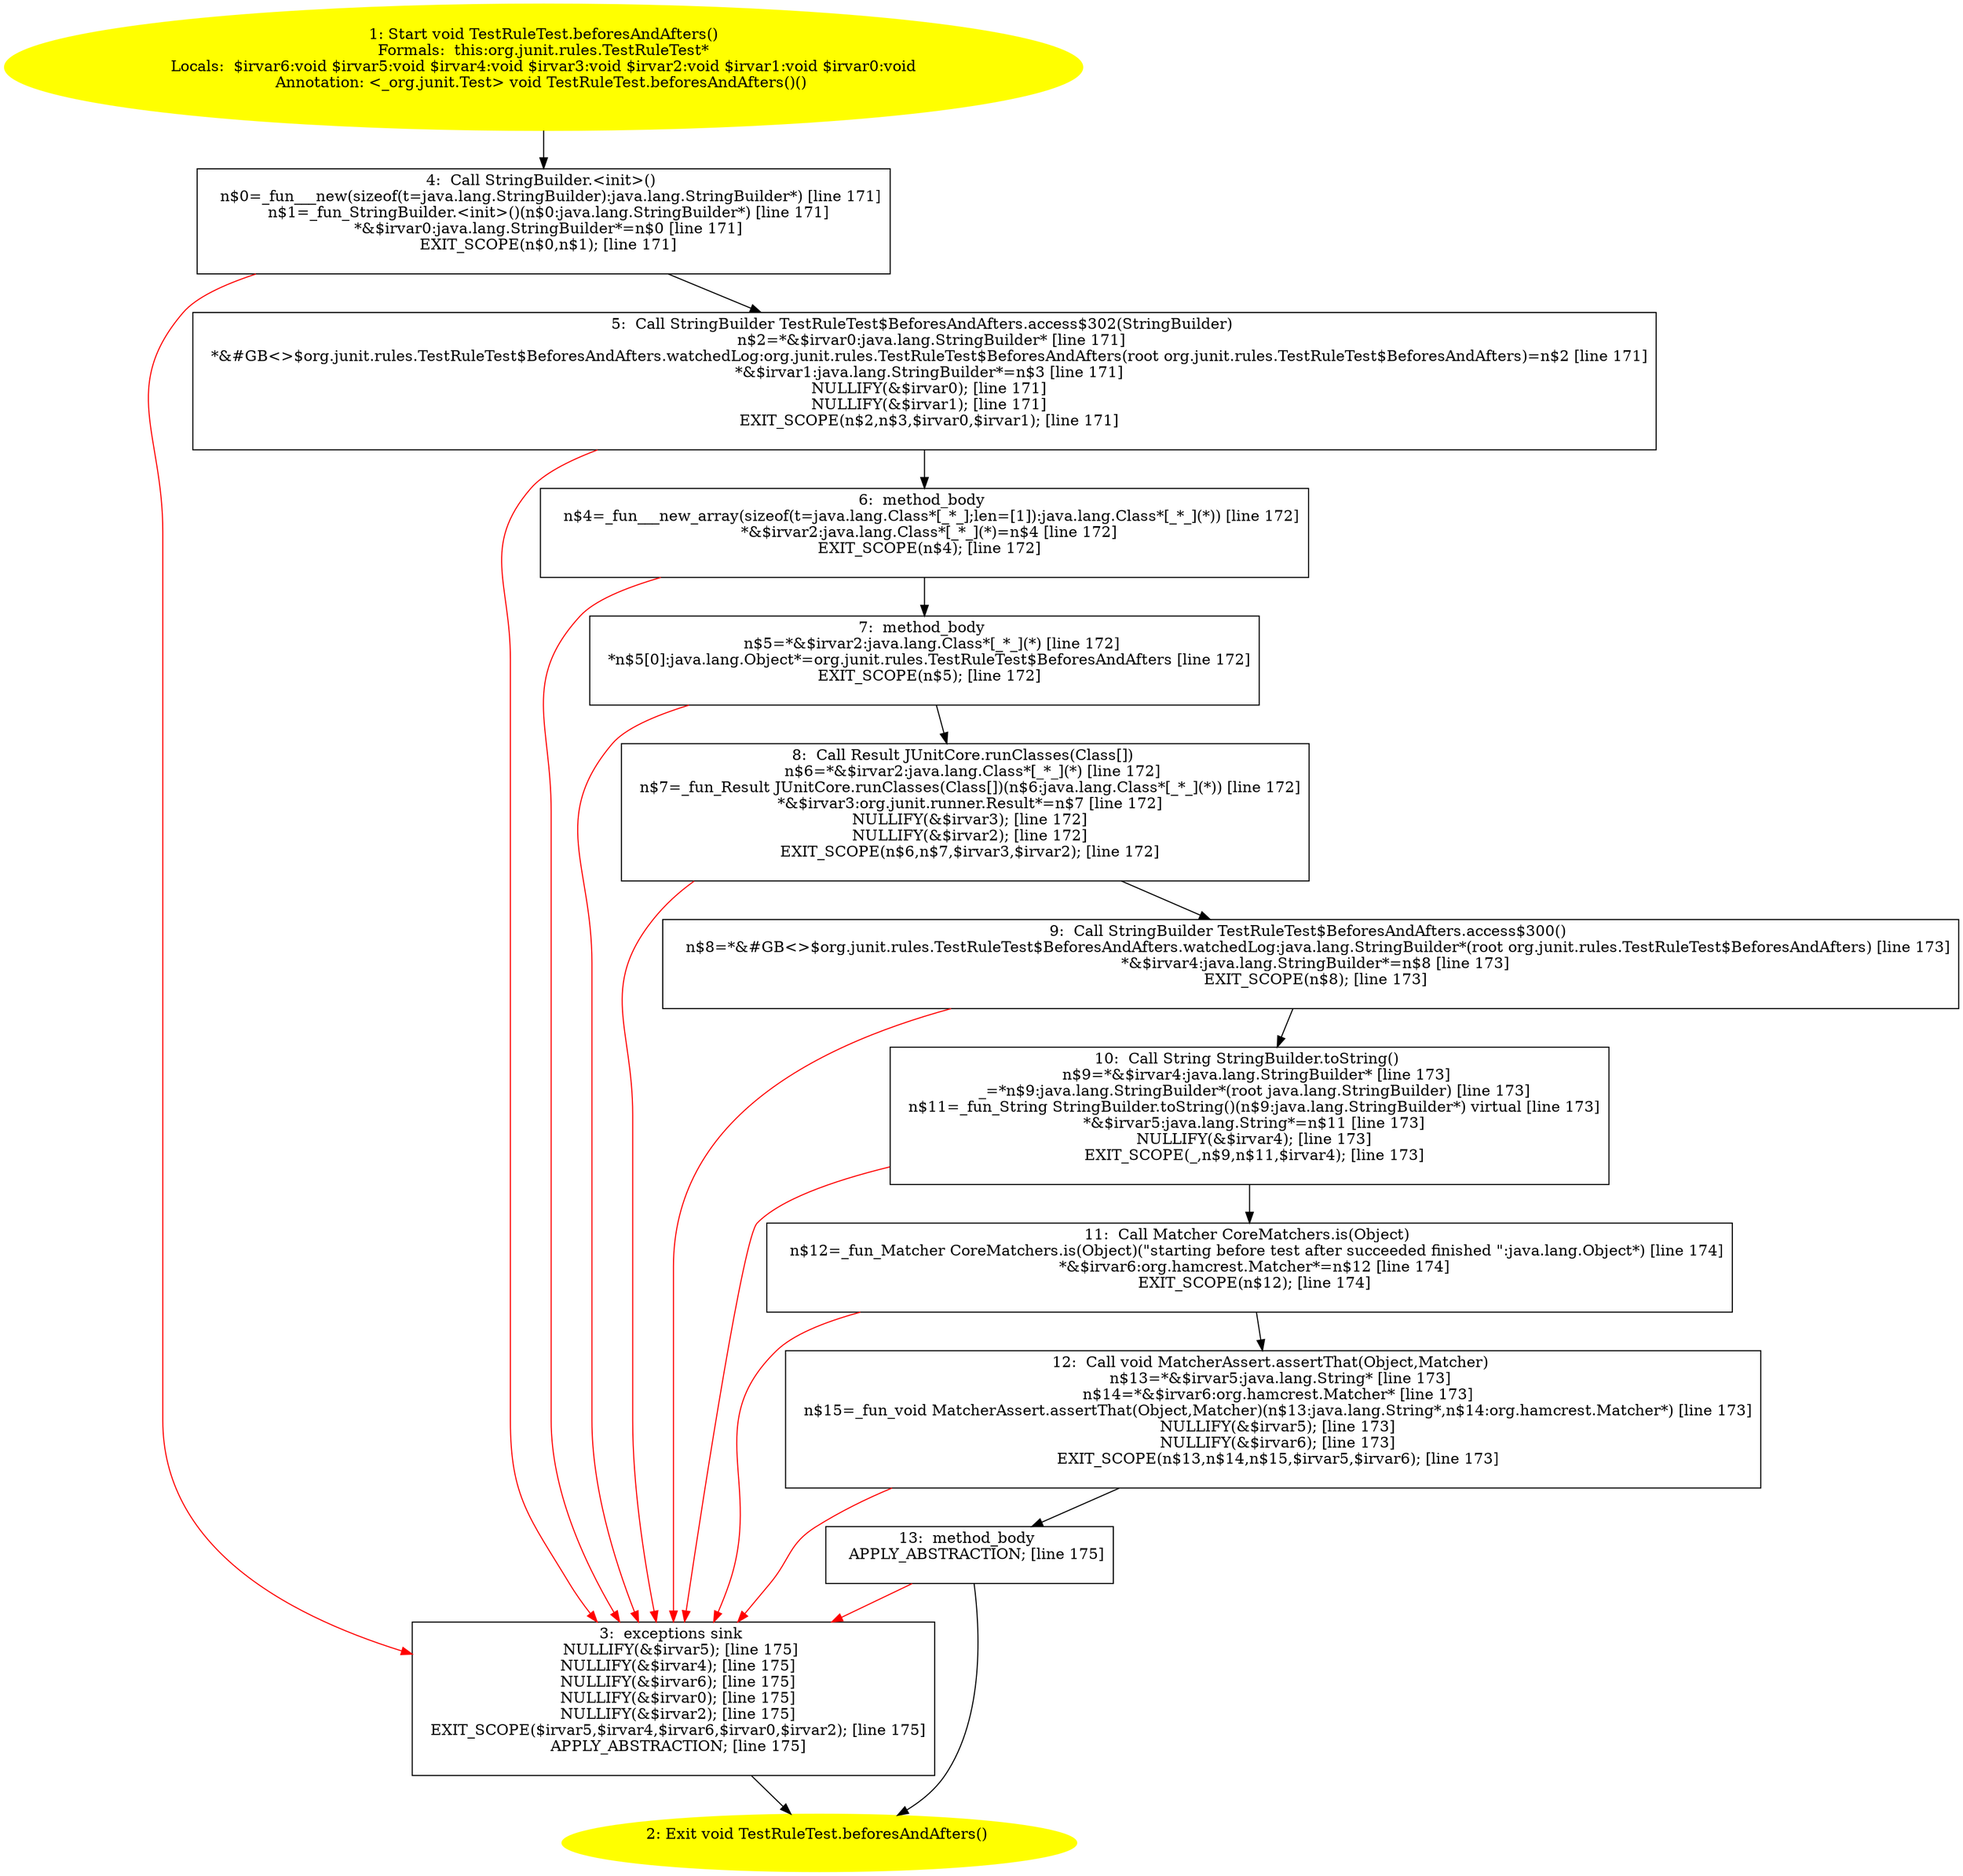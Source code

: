 /* @generated */
digraph cfg {
"org.junit.rules.TestRuleTest.beforesAndAfters():void.1e62067d849d31ae71ca0e9c19653e1c_1" [label="1: Start void TestRuleTest.beforesAndAfters()\nFormals:  this:org.junit.rules.TestRuleTest*\nLocals:  $irvar6:void $irvar5:void $irvar4:void $irvar3:void $irvar2:void $irvar1:void $irvar0:void\nAnnotation: <_org.junit.Test> void TestRuleTest.beforesAndAfters()() \n  " color=yellow style=filled]
	

	 "org.junit.rules.TestRuleTest.beforesAndAfters():void.1e62067d849d31ae71ca0e9c19653e1c_1" -> "org.junit.rules.TestRuleTest.beforesAndAfters():void.1e62067d849d31ae71ca0e9c19653e1c_4" ;
"org.junit.rules.TestRuleTest.beforesAndAfters():void.1e62067d849d31ae71ca0e9c19653e1c_2" [label="2: Exit void TestRuleTest.beforesAndAfters() \n  " color=yellow style=filled]
	

"org.junit.rules.TestRuleTest.beforesAndAfters():void.1e62067d849d31ae71ca0e9c19653e1c_3" [label="3:  exceptions sink \n   NULLIFY(&$irvar5); [line 175]\n  NULLIFY(&$irvar4); [line 175]\n  NULLIFY(&$irvar6); [line 175]\n  NULLIFY(&$irvar0); [line 175]\n  NULLIFY(&$irvar2); [line 175]\n  EXIT_SCOPE($irvar5,$irvar4,$irvar6,$irvar0,$irvar2); [line 175]\n  APPLY_ABSTRACTION; [line 175]\n " shape="box"]
	

	 "org.junit.rules.TestRuleTest.beforesAndAfters():void.1e62067d849d31ae71ca0e9c19653e1c_3" -> "org.junit.rules.TestRuleTest.beforesAndAfters():void.1e62067d849d31ae71ca0e9c19653e1c_2" ;
"org.junit.rules.TestRuleTest.beforesAndAfters():void.1e62067d849d31ae71ca0e9c19653e1c_4" [label="4:  Call StringBuilder.<init>() \n   n$0=_fun___new(sizeof(t=java.lang.StringBuilder):java.lang.StringBuilder*) [line 171]\n  n$1=_fun_StringBuilder.<init>()(n$0:java.lang.StringBuilder*) [line 171]\n  *&$irvar0:java.lang.StringBuilder*=n$0 [line 171]\n  EXIT_SCOPE(n$0,n$1); [line 171]\n " shape="box"]
	

	 "org.junit.rules.TestRuleTest.beforesAndAfters():void.1e62067d849d31ae71ca0e9c19653e1c_4" -> "org.junit.rules.TestRuleTest.beforesAndAfters():void.1e62067d849d31ae71ca0e9c19653e1c_5" ;
	 "org.junit.rules.TestRuleTest.beforesAndAfters():void.1e62067d849d31ae71ca0e9c19653e1c_4" -> "org.junit.rules.TestRuleTest.beforesAndAfters():void.1e62067d849d31ae71ca0e9c19653e1c_3" [color="red" ];
"org.junit.rules.TestRuleTest.beforesAndAfters():void.1e62067d849d31ae71ca0e9c19653e1c_5" [label="5:  Call StringBuilder TestRuleTest$BeforesAndAfters.access$302(StringBuilder) \n   n$2=*&$irvar0:java.lang.StringBuilder* [line 171]\n  *&#GB<>$org.junit.rules.TestRuleTest$BeforesAndAfters.watchedLog:org.junit.rules.TestRuleTest$BeforesAndAfters(root org.junit.rules.TestRuleTest$BeforesAndAfters)=n$2 [line 171]\n  *&$irvar1:java.lang.StringBuilder*=n$3 [line 171]\n  NULLIFY(&$irvar0); [line 171]\n  NULLIFY(&$irvar1); [line 171]\n  EXIT_SCOPE(n$2,n$3,$irvar0,$irvar1); [line 171]\n " shape="box"]
	

	 "org.junit.rules.TestRuleTest.beforesAndAfters():void.1e62067d849d31ae71ca0e9c19653e1c_5" -> "org.junit.rules.TestRuleTest.beforesAndAfters():void.1e62067d849d31ae71ca0e9c19653e1c_6" ;
	 "org.junit.rules.TestRuleTest.beforesAndAfters():void.1e62067d849d31ae71ca0e9c19653e1c_5" -> "org.junit.rules.TestRuleTest.beforesAndAfters():void.1e62067d849d31ae71ca0e9c19653e1c_3" [color="red" ];
"org.junit.rules.TestRuleTest.beforesAndAfters():void.1e62067d849d31ae71ca0e9c19653e1c_6" [label="6:  method_body \n   n$4=_fun___new_array(sizeof(t=java.lang.Class*[_*_];len=[1]):java.lang.Class*[_*_](*)) [line 172]\n  *&$irvar2:java.lang.Class*[_*_](*)=n$4 [line 172]\n  EXIT_SCOPE(n$4); [line 172]\n " shape="box"]
	

	 "org.junit.rules.TestRuleTest.beforesAndAfters():void.1e62067d849d31ae71ca0e9c19653e1c_6" -> "org.junit.rules.TestRuleTest.beforesAndAfters():void.1e62067d849d31ae71ca0e9c19653e1c_7" ;
	 "org.junit.rules.TestRuleTest.beforesAndAfters():void.1e62067d849d31ae71ca0e9c19653e1c_6" -> "org.junit.rules.TestRuleTest.beforesAndAfters():void.1e62067d849d31ae71ca0e9c19653e1c_3" [color="red" ];
"org.junit.rules.TestRuleTest.beforesAndAfters():void.1e62067d849d31ae71ca0e9c19653e1c_7" [label="7:  method_body \n   n$5=*&$irvar2:java.lang.Class*[_*_](*) [line 172]\n  *n$5[0]:java.lang.Object*=org.junit.rules.TestRuleTest$BeforesAndAfters [line 172]\n  EXIT_SCOPE(n$5); [line 172]\n " shape="box"]
	

	 "org.junit.rules.TestRuleTest.beforesAndAfters():void.1e62067d849d31ae71ca0e9c19653e1c_7" -> "org.junit.rules.TestRuleTest.beforesAndAfters():void.1e62067d849d31ae71ca0e9c19653e1c_8" ;
	 "org.junit.rules.TestRuleTest.beforesAndAfters():void.1e62067d849d31ae71ca0e9c19653e1c_7" -> "org.junit.rules.TestRuleTest.beforesAndAfters():void.1e62067d849d31ae71ca0e9c19653e1c_3" [color="red" ];
"org.junit.rules.TestRuleTest.beforesAndAfters():void.1e62067d849d31ae71ca0e9c19653e1c_8" [label="8:  Call Result JUnitCore.runClasses(Class[]) \n   n$6=*&$irvar2:java.lang.Class*[_*_](*) [line 172]\n  n$7=_fun_Result JUnitCore.runClasses(Class[])(n$6:java.lang.Class*[_*_](*)) [line 172]\n  *&$irvar3:org.junit.runner.Result*=n$7 [line 172]\n  NULLIFY(&$irvar3); [line 172]\n  NULLIFY(&$irvar2); [line 172]\n  EXIT_SCOPE(n$6,n$7,$irvar3,$irvar2); [line 172]\n " shape="box"]
	

	 "org.junit.rules.TestRuleTest.beforesAndAfters():void.1e62067d849d31ae71ca0e9c19653e1c_8" -> "org.junit.rules.TestRuleTest.beforesAndAfters():void.1e62067d849d31ae71ca0e9c19653e1c_9" ;
	 "org.junit.rules.TestRuleTest.beforesAndAfters():void.1e62067d849d31ae71ca0e9c19653e1c_8" -> "org.junit.rules.TestRuleTest.beforesAndAfters():void.1e62067d849d31ae71ca0e9c19653e1c_3" [color="red" ];
"org.junit.rules.TestRuleTest.beforesAndAfters():void.1e62067d849d31ae71ca0e9c19653e1c_9" [label="9:  Call StringBuilder TestRuleTest$BeforesAndAfters.access$300() \n   n$8=*&#GB<>$org.junit.rules.TestRuleTest$BeforesAndAfters.watchedLog:java.lang.StringBuilder*(root org.junit.rules.TestRuleTest$BeforesAndAfters) [line 173]\n  *&$irvar4:java.lang.StringBuilder*=n$8 [line 173]\n  EXIT_SCOPE(n$8); [line 173]\n " shape="box"]
	

	 "org.junit.rules.TestRuleTest.beforesAndAfters():void.1e62067d849d31ae71ca0e9c19653e1c_9" -> "org.junit.rules.TestRuleTest.beforesAndAfters():void.1e62067d849d31ae71ca0e9c19653e1c_10" ;
	 "org.junit.rules.TestRuleTest.beforesAndAfters():void.1e62067d849d31ae71ca0e9c19653e1c_9" -> "org.junit.rules.TestRuleTest.beforesAndAfters():void.1e62067d849d31ae71ca0e9c19653e1c_3" [color="red" ];
"org.junit.rules.TestRuleTest.beforesAndAfters():void.1e62067d849d31ae71ca0e9c19653e1c_10" [label="10:  Call String StringBuilder.toString() \n   n$9=*&$irvar4:java.lang.StringBuilder* [line 173]\n  _=*n$9:java.lang.StringBuilder*(root java.lang.StringBuilder) [line 173]\n  n$11=_fun_String StringBuilder.toString()(n$9:java.lang.StringBuilder*) virtual [line 173]\n  *&$irvar5:java.lang.String*=n$11 [line 173]\n  NULLIFY(&$irvar4); [line 173]\n  EXIT_SCOPE(_,n$9,n$11,$irvar4); [line 173]\n " shape="box"]
	

	 "org.junit.rules.TestRuleTest.beforesAndAfters():void.1e62067d849d31ae71ca0e9c19653e1c_10" -> "org.junit.rules.TestRuleTest.beforesAndAfters():void.1e62067d849d31ae71ca0e9c19653e1c_11" ;
	 "org.junit.rules.TestRuleTest.beforesAndAfters():void.1e62067d849d31ae71ca0e9c19653e1c_10" -> "org.junit.rules.TestRuleTest.beforesAndAfters():void.1e62067d849d31ae71ca0e9c19653e1c_3" [color="red" ];
"org.junit.rules.TestRuleTest.beforesAndAfters():void.1e62067d849d31ae71ca0e9c19653e1c_11" [label="11:  Call Matcher CoreMatchers.is(Object) \n   n$12=_fun_Matcher CoreMatchers.is(Object)(\"starting before test after succeeded finished \":java.lang.Object*) [line 174]\n  *&$irvar6:org.hamcrest.Matcher*=n$12 [line 174]\n  EXIT_SCOPE(n$12); [line 174]\n " shape="box"]
	

	 "org.junit.rules.TestRuleTest.beforesAndAfters():void.1e62067d849d31ae71ca0e9c19653e1c_11" -> "org.junit.rules.TestRuleTest.beforesAndAfters():void.1e62067d849d31ae71ca0e9c19653e1c_12" ;
	 "org.junit.rules.TestRuleTest.beforesAndAfters():void.1e62067d849d31ae71ca0e9c19653e1c_11" -> "org.junit.rules.TestRuleTest.beforesAndAfters():void.1e62067d849d31ae71ca0e9c19653e1c_3" [color="red" ];
"org.junit.rules.TestRuleTest.beforesAndAfters():void.1e62067d849d31ae71ca0e9c19653e1c_12" [label="12:  Call void MatcherAssert.assertThat(Object,Matcher) \n   n$13=*&$irvar5:java.lang.String* [line 173]\n  n$14=*&$irvar6:org.hamcrest.Matcher* [line 173]\n  n$15=_fun_void MatcherAssert.assertThat(Object,Matcher)(n$13:java.lang.String*,n$14:org.hamcrest.Matcher*) [line 173]\n  NULLIFY(&$irvar5); [line 173]\n  NULLIFY(&$irvar6); [line 173]\n  EXIT_SCOPE(n$13,n$14,n$15,$irvar5,$irvar6); [line 173]\n " shape="box"]
	

	 "org.junit.rules.TestRuleTest.beforesAndAfters():void.1e62067d849d31ae71ca0e9c19653e1c_12" -> "org.junit.rules.TestRuleTest.beforesAndAfters():void.1e62067d849d31ae71ca0e9c19653e1c_13" ;
	 "org.junit.rules.TestRuleTest.beforesAndAfters():void.1e62067d849d31ae71ca0e9c19653e1c_12" -> "org.junit.rules.TestRuleTest.beforesAndAfters():void.1e62067d849d31ae71ca0e9c19653e1c_3" [color="red" ];
"org.junit.rules.TestRuleTest.beforesAndAfters():void.1e62067d849d31ae71ca0e9c19653e1c_13" [label="13:  method_body \n   APPLY_ABSTRACTION; [line 175]\n " shape="box"]
	

	 "org.junit.rules.TestRuleTest.beforesAndAfters():void.1e62067d849d31ae71ca0e9c19653e1c_13" -> "org.junit.rules.TestRuleTest.beforesAndAfters():void.1e62067d849d31ae71ca0e9c19653e1c_2" ;
	 "org.junit.rules.TestRuleTest.beforesAndAfters():void.1e62067d849d31ae71ca0e9c19653e1c_13" -> "org.junit.rules.TestRuleTest.beforesAndAfters():void.1e62067d849d31ae71ca0e9c19653e1c_3" [color="red" ];
}
